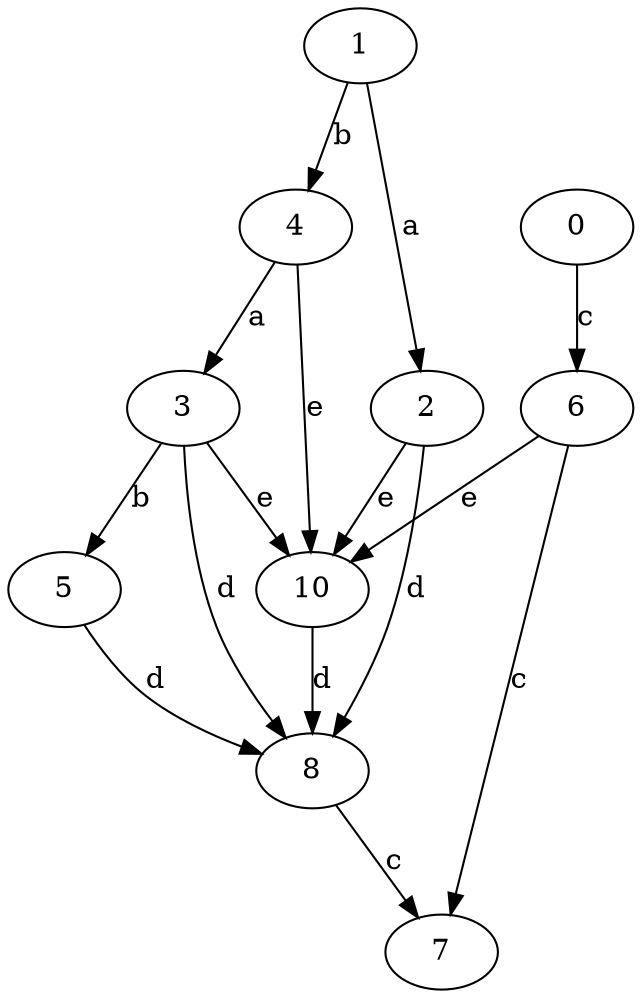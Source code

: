 strict digraph  {
1;
2;
3;
4;
0;
5;
6;
7;
8;
10;
1 -> 2  [label=a];
1 -> 4  [label=b];
2 -> 8  [label=d];
2 -> 10  [label=e];
3 -> 5  [label=b];
3 -> 8  [label=d];
3 -> 10  [label=e];
4 -> 3  [label=a];
4 -> 10  [label=e];
0 -> 6  [label=c];
5 -> 8  [label=d];
6 -> 7  [label=c];
6 -> 10  [label=e];
8 -> 7  [label=c];
10 -> 8  [label=d];
}
